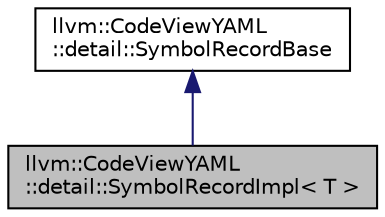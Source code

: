 digraph "llvm::CodeViewYAML::detail::SymbolRecordImpl&lt; T &gt;"
{
 // LATEX_PDF_SIZE
  bgcolor="transparent";
  edge [fontname="Helvetica",fontsize="10",labelfontname="Helvetica",labelfontsize="10"];
  node [fontname="Helvetica",fontsize="10",shape="box"];
  Node1 [label="llvm::CodeViewYAML\l::detail::SymbolRecordImpl\< T \>",height=0.2,width=0.4,color="black", fillcolor="grey75", style="filled", fontcolor="black",tooltip=" "];
  Node2 -> Node1 [dir="back",color="midnightblue",fontsize="10",style="solid",fontname="Helvetica"];
  Node2 [label="llvm::CodeViewYAML\l::detail::SymbolRecordBase",height=0.2,width=0.4,color="black",URL="$structllvm_1_1CodeViewYAML_1_1detail_1_1SymbolRecordBase.html",tooltip=" "];
}
